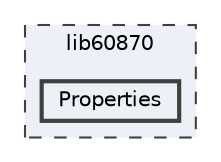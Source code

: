 digraph "C:/Users/IlyesBekaddour/Desktop/Workspace/lib60870.net/lib60870/Properties"
{
 // LATEX_PDF_SIZE
  bgcolor="transparent";
  edge [fontname=Helvetica,fontsize=10,labelfontname=Helvetica,labelfontsize=10];
  node [fontname=Helvetica,fontsize=10,shape=box,height=0.2,width=0.4];
  compound=true
  subgraph clusterdir_d8978c4994c85815b95534f7a21d38a3 {
    graph [ bgcolor="#edf0f7", pencolor="grey25", label="lib60870", fontname=Helvetica,fontsize=10 style="filled,dashed", URL="dir_d8978c4994c85815b95534f7a21d38a3.html",tooltip=""]
  dir_93f3e8569115651ede3b56a0e65cbd1f [label="Properties", fillcolor="#edf0f7", color="grey25", style="filled,bold", URL="dir_93f3e8569115651ede3b56a0e65cbd1f.html",tooltip=""];
  }
}
